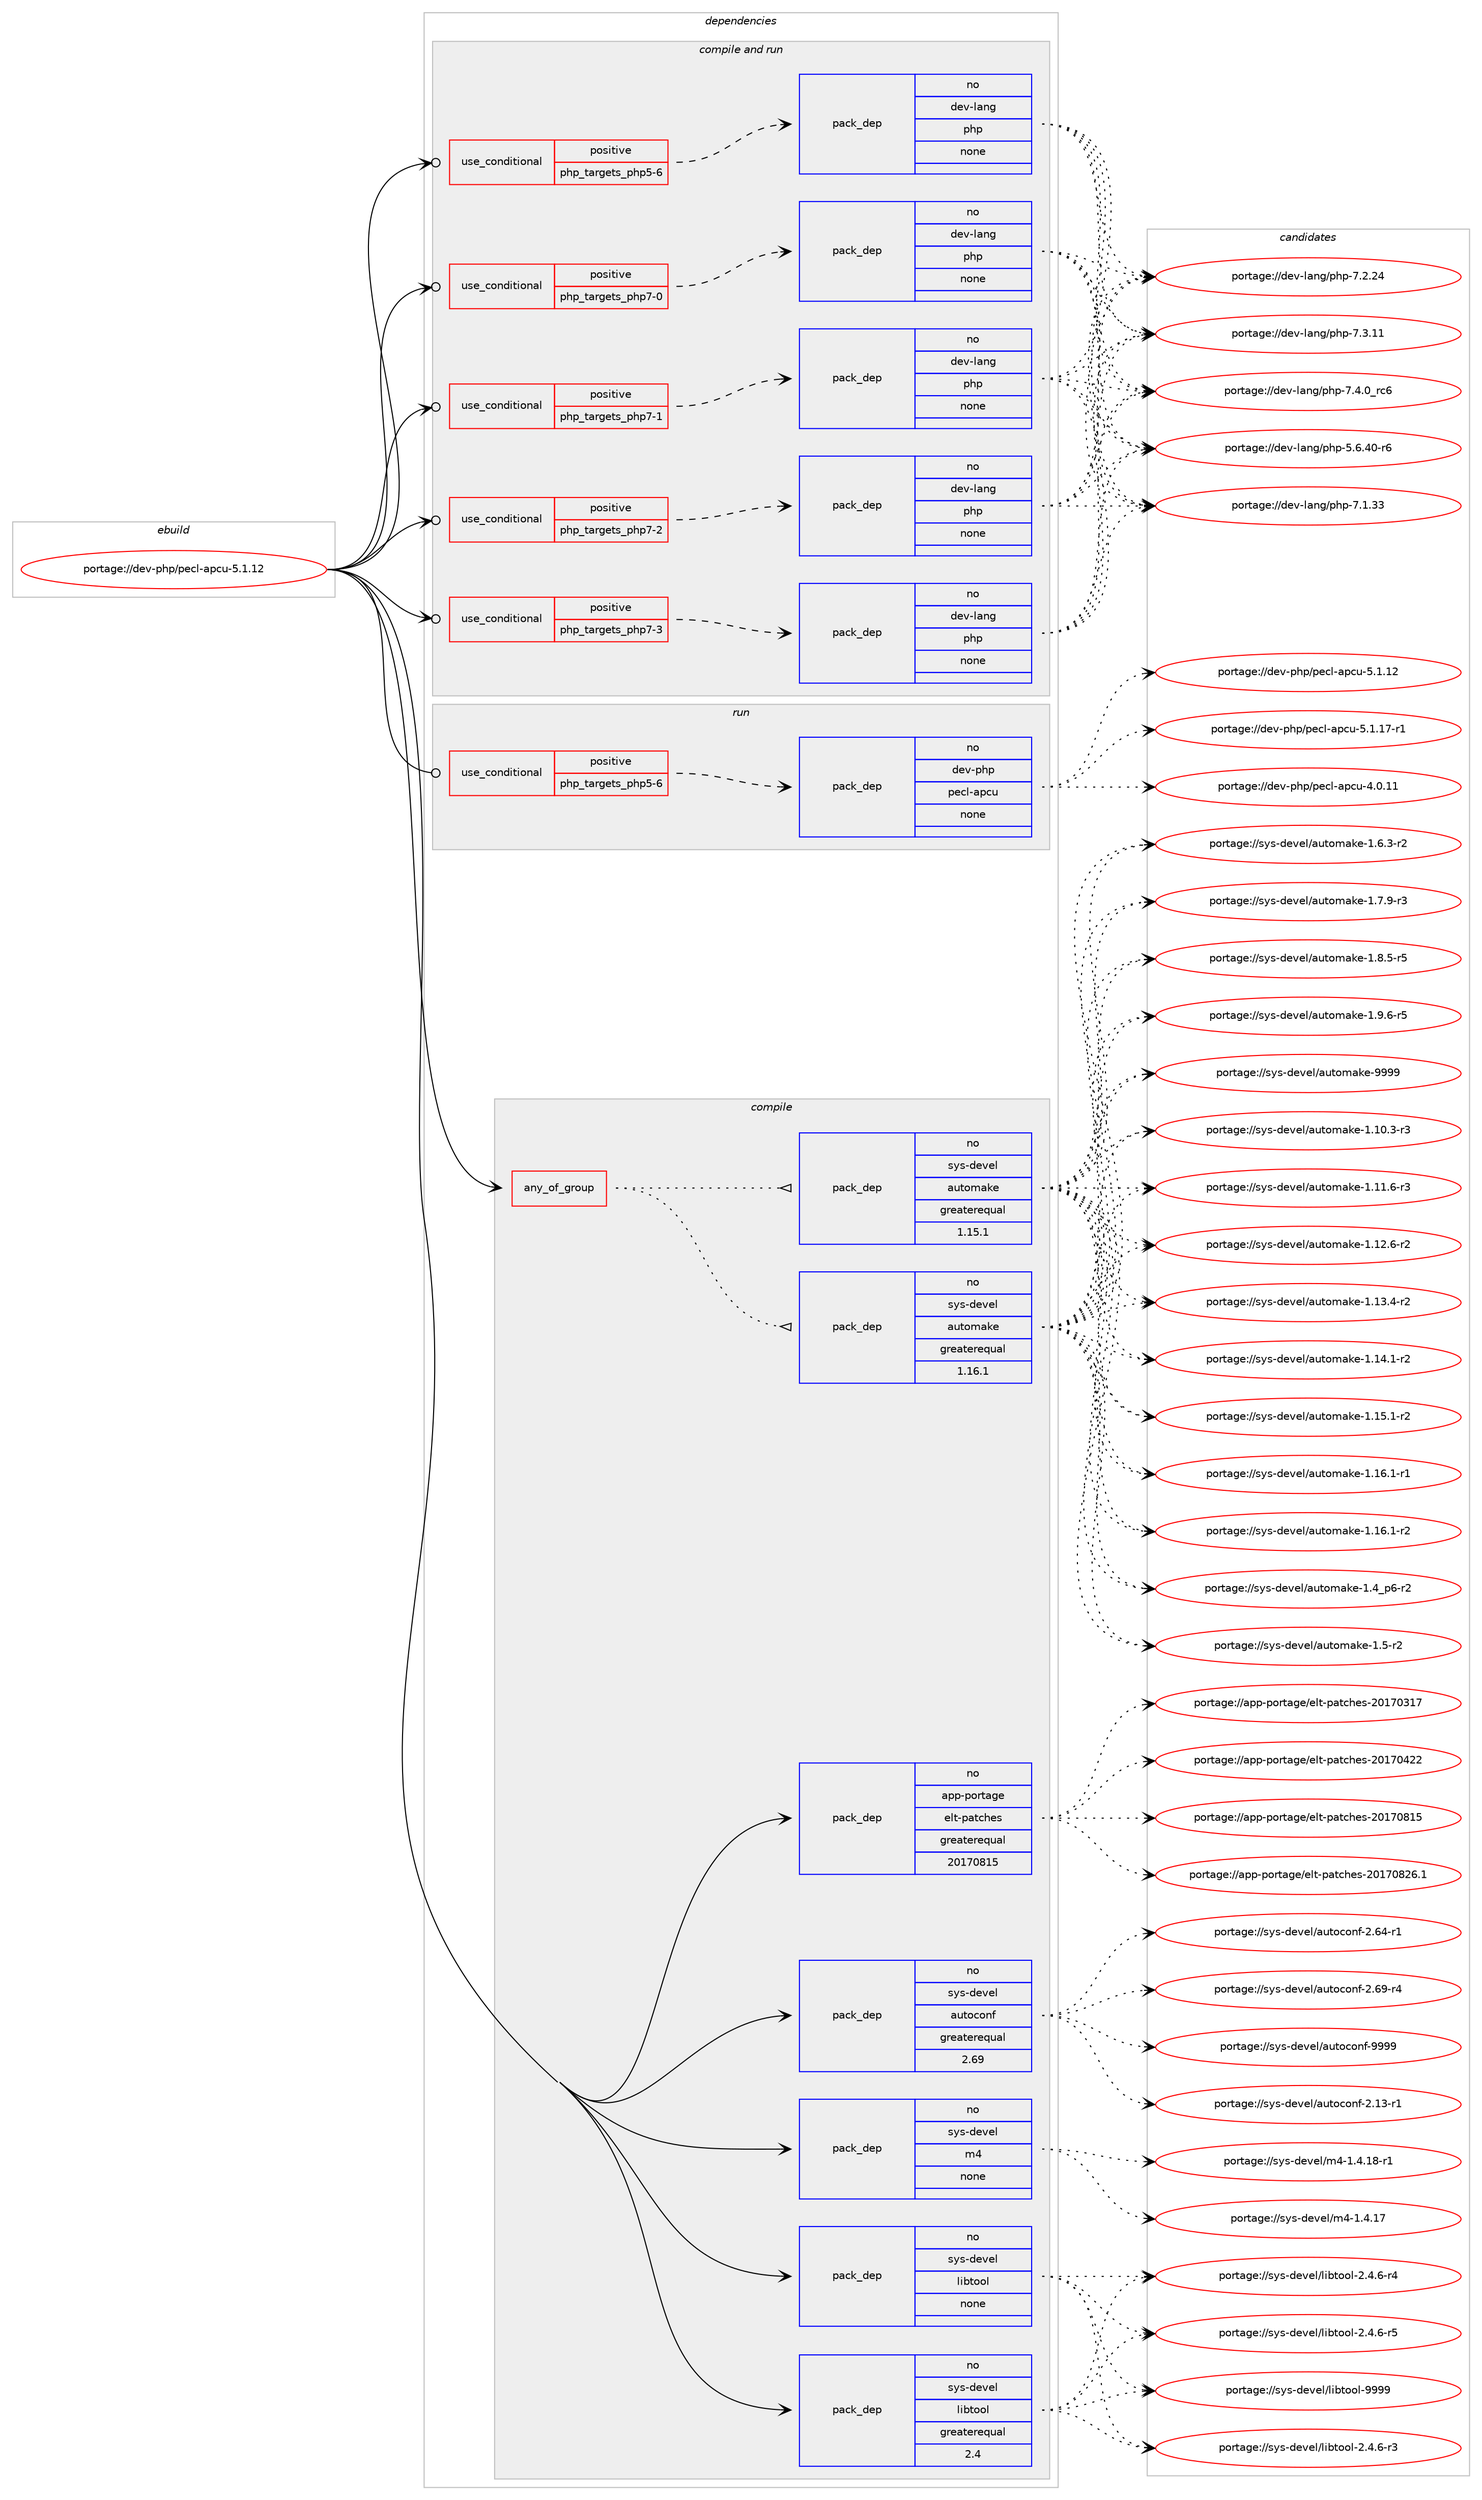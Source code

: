 digraph prolog {

# *************
# Graph options
# *************

newrank=true;
concentrate=true;
compound=true;
graph [rankdir=LR,fontname=Helvetica,fontsize=10,ranksep=1.5];#, ranksep=2.5, nodesep=0.2];
edge  [arrowhead=vee];
node  [fontname=Helvetica,fontsize=10];

# **********
# The ebuild
# **********

subgraph cluster_leftcol {
color=gray;
rank=same;
label=<<i>ebuild</i>>;
id [label="portage://dev-php/pecl-apcu-5.1.12", color=red, width=4, href="../dev-php/pecl-apcu-5.1.12.svg"];
}

# ****************
# The dependencies
# ****************

subgraph cluster_midcol {
color=gray;
label=<<i>dependencies</i>>;
subgraph cluster_compile {
fillcolor="#eeeeee";
style=filled;
label=<<i>compile</i>>;
subgraph any3140 {
dependency124645 [label=<<TABLE BORDER="0" CELLBORDER="1" CELLSPACING="0" CELLPADDING="4"><TR><TD CELLPADDING="10">any_of_group</TD></TR></TABLE>>, shape=none, color=red];subgraph pack97351 {
dependency124646 [label=<<TABLE BORDER="0" CELLBORDER="1" CELLSPACING="0" CELLPADDING="4" WIDTH="220"><TR><TD ROWSPAN="6" CELLPADDING="30">pack_dep</TD></TR><TR><TD WIDTH="110">no</TD></TR><TR><TD>sys-devel</TD></TR><TR><TD>automake</TD></TR><TR><TD>greaterequal</TD></TR><TR><TD>1.16.1</TD></TR></TABLE>>, shape=none, color=blue];
}
dependency124645:e -> dependency124646:w [weight=20,style="dotted",arrowhead="oinv"];
subgraph pack97352 {
dependency124647 [label=<<TABLE BORDER="0" CELLBORDER="1" CELLSPACING="0" CELLPADDING="4" WIDTH="220"><TR><TD ROWSPAN="6" CELLPADDING="30">pack_dep</TD></TR><TR><TD WIDTH="110">no</TD></TR><TR><TD>sys-devel</TD></TR><TR><TD>automake</TD></TR><TR><TD>greaterequal</TD></TR><TR><TD>1.15.1</TD></TR></TABLE>>, shape=none, color=blue];
}
dependency124645:e -> dependency124647:w [weight=20,style="dotted",arrowhead="oinv"];
}
id:e -> dependency124645:w [weight=20,style="solid",arrowhead="vee"];
subgraph pack97353 {
dependency124648 [label=<<TABLE BORDER="0" CELLBORDER="1" CELLSPACING="0" CELLPADDING="4" WIDTH="220"><TR><TD ROWSPAN="6" CELLPADDING="30">pack_dep</TD></TR><TR><TD WIDTH="110">no</TD></TR><TR><TD>app-portage</TD></TR><TR><TD>elt-patches</TD></TR><TR><TD>greaterequal</TD></TR><TR><TD>20170815</TD></TR></TABLE>>, shape=none, color=blue];
}
id:e -> dependency124648:w [weight=20,style="solid",arrowhead="vee"];
subgraph pack97354 {
dependency124649 [label=<<TABLE BORDER="0" CELLBORDER="1" CELLSPACING="0" CELLPADDING="4" WIDTH="220"><TR><TD ROWSPAN="6" CELLPADDING="30">pack_dep</TD></TR><TR><TD WIDTH="110">no</TD></TR><TR><TD>sys-devel</TD></TR><TR><TD>autoconf</TD></TR><TR><TD>greaterequal</TD></TR><TR><TD>2.69</TD></TR></TABLE>>, shape=none, color=blue];
}
id:e -> dependency124649:w [weight=20,style="solid",arrowhead="vee"];
subgraph pack97355 {
dependency124650 [label=<<TABLE BORDER="0" CELLBORDER="1" CELLSPACING="0" CELLPADDING="4" WIDTH="220"><TR><TD ROWSPAN="6" CELLPADDING="30">pack_dep</TD></TR><TR><TD WIDTH="110">no</TD></TR><TR><TD>sys-devel</TD></TR><TR><TD>libtool</TD></TR><TR><TD>greaterequal</TD></TR><TR><TD>2.4</TD></TR></TABLE>>, shape=none, color=blue];
}
id:e -> dependency124650:w [weight=20,style="solid",arrowhead="vee"];
subgraph pack97356 {
dependency124651 [label=<<TABLE BORDER="0" CELLBORDER="1" CELLSPACING="0" CELLPADDING="4" WIDTH="220"><TR><TD ROWSPAN="6" CELLPADDING="30">pack_dep</TD></TR><TR><TD WIDTH="110">no</TD></TR><TR><TD>sys-devel</TD></TR><TR><TD>libtool</TD></TR><TR><TD>none</TD></TR><TR><TD></TD></TR></TABLE>>, shape=none, color=blue];
}
id:e -> dependency124651:w [weight=20,style="solid",arrowhead="vee"];
subgraph pack97357 {
dependency124652 [label=<<TABLE BORDER="0" CELLBORDER="1" CELLSPACING="0" CELLPADDING="4" WIDTH="220"><TR><TD ROWSPAN="6" CELLPADDING="30">pack_dep</TD></TR><TR><TD WIDTH="110">no</TD></TR><TR><TD>sys-devel</TD></TR><TR><TD>m4</TD></TR><TR><TD>none</TD></TR><TR><TD></TD></TR></TABLE>>, shape=none, color=blue];
}
id:e -> dependency124652:w [weight=20,style="solid",arrowhead="vee"];
}
subgraph cluster_compileandrun {
fillcolor="#eeeeee";
style=filled;
label=<<i>compile and run</i>>;
subgraph cond24089 {
dependency124653 [label=<<TABLE BORDER="0" CELLBORDER="1" CELLSPACING="0" CELLPADDING="4"><TR><TD ROWSPAN="3" CELLPADDING="10">use_conditional</TD></TR><TR><TD>positive</TD></TR><TR><TD>php_targets_php5-6</TD></TR></TABLE>>, shape=none, color=red];
subgraph pack97358 {
dependency124654 [label=<<TABLE BORDER="0" CELLBORDER="1" CELLSPACING="0" CELLPADDING="4" WIDTH="220"><TR><TD ROWSPAN="6" CELLPADDING="30">pack_dep</TD></TR><TR><TD WIDTH="110">no</TD></TR><TR><TD>dev-lang</TD></TR><TR><TD>php</TD></TR><TR><TD>none</TD></TR><TR><TD></TD></TR></TABLE>>, shape=none, color=blue];
}
dependency124653:e -> dependency124654:w [weight=20,style="dashed",arrowhead="vee"];
}
id:e -> dependency124653:w [weight=20,style="solid",arrowhead="odotvee"];
subgraph cond24090 {
dependency124655 [label=<<TABLE BORDER="0" CELLBORDER="1" CELLSPACING="0" CELLPADDING="4"><TR><TD ROWSPAN="3" CELLPADDING="10">use_conditional</TD></TR><TR><TD>positive</TD></TR><TR><TD>php_targets_php7-0</TD></TR></TABLE>>, shape=none, color=red];
subgraph pack97359 {
dependency124656 [label=<<TABLE BORDER="0" CELLBORDER="1" CELLSPACING="0" CELLPADDING="4" WIDTH="220"><TR><TD ROWSPAN="6" CELLPADDING="30">pack_dep</TD></TR><TR><TD WIDTH="110">no</TD></TR><TR><TD>dev-lang</TD></TR><TR><TD>php</TD></TR><TR><TD>none</TD></TR><TR><TD></TD></TR></TABLE>>, shape=none, color=blue];
}
dependency124655:e -> dependency124656:w [weight=20,style="dashed",arrowhead="vee"];
}
id:e -> dependency124655:w [weight=20,style="solid",arrowhead="odotvee"];
subgraph cond24091 {
dependency124657 [label=<<TABLE BORDER="0" CELLBORDER="1" CELLSPACING="0" CELLPADDING="4"><TR><TD ROWSPAN="3" CELLPADDING="10">use_conditional</TD></TR><TR><TD>positive</TD></TR><TR><TD>php_targets_php7-1</TD></TR></TABLE>>, shape=none, color=red];
subgraph pack97360 {
dependency124658 [label=<<TABLE BORDER="0" CELLBORDER="1" CELLSPACING="0" CELLPADDING="4" WIDTH="220"><TR><TD ROWSPAN="6" CELLPADDING="30">pack_dep</TD></TR><TR><TD WIDTH="110">no</TD></TR><TR><TD>dev-lang</TD></TR><TR><TD>php</TD></TR><TR><TD>none</TD></TR><TR><TD></TD></TR></TABLE>>, shape=none, color=blue];
}
dependency124657:e -> dependency124658:w [weight=20,style="dashed",arrowhead="vee"];
}
id:e -> dependency124657:w [weight=20,style="solid",arrowhead="odotvee"];
subgraph cond24092 {
dependency124659 [label=<<TABLE BORDER="0" CELLBORDER="1" CELLSPACING="0" CELLPADDING="4"><TR><TD ROWSPAN="3" CELLPADDING="10">use_conditional</TD></TR><TR><TD>positive</TD></TR><TR><TD>php_targets_php7-2</TD></TR></TABLE>>, shape=none, color=red];
subgraph pack97361 {
dependency124660 [label=<<TABLE BORDER="0" CELLBORDER="1" CELLSPACING="0" CELLPADDING="4" WIDTH="220"><TR><TD ROWSPAN="6" CELLPADDING="30">pack_dep</TD></TR><TR><TD WIDTH="110">no</TD></TR><TR><TD>dev-lang</TD></TR><TR><TD>php</TD></TR><TR><TD>none</TD></TR><TR><TD></TD></TR></TABLE>>, shape=none, color=blue];
}
dependency124659:e -> dependency124660:w [weight=20,style="dashed",arrowhead="vee"];
}
id:e -> dependency124659:w [weight=20,style="solid",arrowhead="odotvee"];
subgraph cond24093 {
dependency124661 [label=<<TABLE BORDER="0" CELLBORDER="1" CELLSPACING="0" CELLPADDING="4"><TR><TD ROWSPAN="3" CELLPADDING="10">use_conditional</TD></TR><TR><TD>positive</TD></TR><TR><TD>php_targets_php7-3</TD></TR></TABLE>>, shape=none, color=red];
subgraph pack97362 {
dependency124662 [label=<<TABLE BORDER="0" CELLBORDER="1" CELLSPACING="0" CELLPADDING="4" WIDTH="220"><TR><TD ROWSPAN="6" CELLPADDING="30">pack_dep</TD></TR><TR><TD WIDTH="110">no</TD></TR><TR><TD>dev-lang</TD></TR><TR><TD>php</TD></TR><TR><TD>none</TD></TR><TR><TD></TD></TR></TABLE>>, shape=none, color=blue];
}
dependency124661:e -> dependency124662:w [weight=20,style="dashed",arrowhead="vee"];
}
id:e -> dependency124661:w [weight=20,style="solid",arrowhead="odotvee"];
}
subgraph cluster_run {
fillcolor="#eeeeee";
style=filled;
label=<<i>run</i>>;
subgraph cond24094 {
dependency124663 [label=<<TABLE BORDER="0" CELLBORDER="1" CELLSPACING="0" CELLPADDING="4"><TR><TD ROWSPAN="3" CELLPADDING="10">use_conditional</TD></TR><TR><TD>positive</TD></TR><TR><TD>php_targets_php5-6</TD></TR></TABLE>>, shape=none, color=red];
subgraph pack97363 {
dependency124664 [label=<<TABLE BORDER="0" CELLBORDER="1" CELLSPACING="0" CELLPADDING="4" WIDTH="220"><TR><TD ROWSPAN="6" CELLPADDING="30">pack_dep</TD></TR><TR><TD WIDTH="110">no</TD></TR><TR><TD>dev-php</TD></TR><TR><TD>pecl-apcu</TD></TR><TR><TD>none</TD></TR><TR><TD></TD></TR></TABLE>>, shape=none, color=blue];
}
dependency124663:e -> dependency124664:w [weight=20,style="dashed",arrowhead="vee"];
}
id:e -> dependency124663:w [weight=20,style="solid",arrowhead="odot"];
}
}

# **************
# The candidates
# **************

subgraph cluster_choices {
rank=same;
color=gray;
label=<<i>candidates</i>>;

subgraph choice97351 {
color=black;
nodesep=1;
choiceportage11512111545100101118101108479711711611110997107101454946494846514511451 [label="portage://sys-devel/automake-1.10.3-r3", color=red, width=4,href="../sys-devel/automake-1.10.3-r3.svg"];
choiceportage11512111545100101118101108479711711611110997107101454946494946544511451 [label="portage://sys-devel/automake-1.11.6-r3", color=red, width=4,href="../sys-devel/automake-1.11.6-r3.svg"];
choiceportage11512111545100101118101108479711711611110997107101454946495046544511450 [label="portage://sys-devel/automake-1.12.6-r2", color=red, width=4,href="../sys-devel/automake-1.12.6-r2.svg"];
choiceportage11512111545100101118101108479711711611110997107101454946495146524511450 [label="portage://sys-devel/automake-1.13.4-r2", color=red, width=4,href="../sys-devel/automake-1.13.4-r2.svg"];
choiceportage11512111545100101118101108479711711611110997107101454946495246494511450 [label="portage://sys-devel/automake-1.14.1-r2", color=red, width=4,href="../sys-devel/automake-1.14.1-r2.svg"];
choiceportage11512111545100101118101108479711711611110997107101454946495346494511450 [label="portage://sys-devel/automake-1.15.1-r2", color=red, width=4,href="../sys-devel/automake-1.15.1-r2.svg"];
choiceportage11512111545100101118101108479711711611110997107101454946495446494511449 [label="portage://sys-devel/automake-1.16.1-r1", color=red, width=4,href="../sys-devel/automake-1.16.1-r1.svg"];
choiceportage11512111545100101118101108479711711611110997107101454946495446494511450 [label="portage://sys-devel/automake-1.16.1-r2", color=red, width=4,href="../sys-devel/automake-1.16.1-r2.svg"];
choiceportage115121115451001011181011084797117116111109971071014549465295112544511450 [label="portage://sys-devel/automake-1.4_p6-r2", color=red, width=4,href="../sys-devel/automake-1.4_p6-r2.svg"];
choiceportage11512111545100101118101108479711711611110997107101454946534511450 [label="portage://sys-devel/automake-1.5-r2", color=red, width=4,href="../sys-devel/automake-1.5-r2.svg"];
choiceportage115121115451001011181011084797117116111109971071014549465446514511450 [label="portage://sys-devel/automake-1.6.3-r2", color=red, width=4,href="../sys-devel/automake-1.6.3-r2.svg"];
choiceportage115121115451001011181011084797117116111109971071014549465546574511451 [label="portage://sys-devel/automake-1.7.9-r3", color=red, width=4,href="../sys-devel/automake-1.7.9-r3.svg"];
choiceportage115121115451001011181011084797117116111109971071014549465646534511453 [label="portage://sys-devel/automake-1.8.5-r5", color=red, width=4,href="../sys-devel/automake-1.8.5-r5.svg"];
choiceportage115121115451001011181011084797117116111109971071014549465746544511453 [label="portage://sys-devel/automake-1.9.6-r5", color=red, width=4,href="../sys-devel/automake-1.9.6-r5.svg"];
choiceportage115121115451001011181011084797117116111109971071014557575757 [label="portage://sys-devel/automake-9999", color=red, width=4,href="../sys-devel/automake-9999.svg"];
dependency124646:e -> choiceportage11512111545100101118101108479711711611110997107101454946494846514511451:w [style=dotted,weight="100"];
dependency124646:e -> choiceportage11512111545100101118101108479711711611110997107101454946494946544511451:w [style=dotted,weight="100"];
dependency124646:e -> choiceportage11512111545100101118101108479711711611110997107101454946495046544511450:w [style=dotted,weight="100"];
dependency124646:e -> choiceportage11512111545100101118101108479711711611110997107101454946495146524511450:w [style=dotted,weight="100"];
dependency124646:e -> choiceportage11512111545100101118101108479711711611110997107101454946495246494511450:w [style=dotted,weight="100"];
dependency124646:e -> choiceportage11512111545100101118101108479711711611110997107101454946495346494511450:w [style=dotted,weight="100"];
dependency124646:e -> choiceportage11512111545100101118101108479711711611110997107101454946495446494511449:w [style=dotted,weight="100"];
dependency124646:e -> choiceportage11512111545100101118101108479711711611110997107101454946495446494511450:w [style=dotted,weight="100"];
dependency124646:e -> choiceportage115121115451001011181011084797117116111109971071014549465295112544511450:w [style=dotted,weight="100"];
dependency124646:e -> choiceportage11512111545100101118101108479711711611110997107101454946534511450:w [style=dotted,weight="100"];
dependency124646:e -> choiceportage115121115451001011181011084797117116111109971071014549465446514511450:w [style=dotted,weight="100"];
dependency124646:e -> choiceportage115121115451001011181011084797117116111109971071014549465546574511451:w [style=dotted,weight="100"];
dependency124646:e -> choiceportage115121115451001011181011084797117116111109971071014549465646534511453:w [style=dotted,weight="100"];
dependency124646:e -> choiceportage115121115451001011181011084797117116111109971071014549465746544511453:w [style=dotted,weight="100"];
dependency124646:e -> choiceportage115121115451001011181011084797117116111109971071014557575757:w [style=dotted,weight="100"];
}
subgraph choice97352 {
color=black;
nodesep=1;
choiceportage11512111545100101118101108479711711611110997107101454946494846514511451 [label="portage://sys-devel/automake-1.10.3-r3", color=red, width=4,href="../sys-devel/automake-1.10.3-r3.svg"];
choiceportage11512111545100101118101108479711711611110997107101454946494946544511451 [label="portage://sys-devel/automake-1.11.6-r3", color=red, width=4,href="../sys-devel/automake-1.11.6-r3.svg"];
choiceportage11512111545100101118101108479711711611110997107101454946495046544511450 [label="portage://sys-devel/automake-1.12.6-r2", color=red, width=4,href="../sys-devel/automake-1.12.6-r2.svg"];
choiceportage11512111545100101118101108479711711611110997107101454946495146524511450 [label="portage://sys-devel/automake-1.13.4-r2", color=red, width=4,href="../sys-devel/automake-1.13.4-r2.svg"];
choiceportage11512111545100101118101108479711711611110997107101454946495246494511450 [label="portage://sys-devel/automake-1.14.1-r2", color=red, width=4,href="../sys-devel/automake-1.14.1-r2.svg"];
choiceportage11512111545100101118101108479711711611110997107101454946495346494511450 [label="portage://sys-devel/automake-1.15.1-r2", color=red, width=4,href="../sys-devel/automake-1.15.1-r2.svg"];
choiceportage11512111545100101118101108479711711611110997107101454946495446494511449 [label="portage://sys-devel/automake-1.16.1-r1", color=red, width=4,href="../sys-devel/automake-1.16.1-r1.svg"];
choiceportage11512111545100101118101108479711711611110997107101454946495446494511450 [label="portage://sys-devel/automake-1.16.1-r2", color=red, width=4,href="../sys-devel/automake-1.16.1-r2.svg"];
choiceportage115121115451001011181011084797117116111109971071014549465295112544511450 [label="portage://sys-devel/automake-1.4_p6-r2", color=red, width=4,href="../sys-devel/automake-1.4_p6-r2.svg"];
choiceportage11512111545100101118101108479711711611110997107101454946534511450 [label="portage://sys-devel/automake-1.5-r2", color=red, width=4,href="../sys-devel/automake-1.5-r2.svg"];
choiceportage115121115451001011181011084797117116111109971071014549465446514511450 [label="portage://sys-devel/automake-1.6.3-r2", color=red, width=4,href="../sys-devel/automake-1.6.3-r2.svg"];
choiceportage115121115451001011181011084797117116111109971071014549465546574511451 [label="portage://sys-devel/automake-1.7.9-r3", color=red, width=4,href="../sys-devel/automake-1.7.9-r3.svg"];
choiceportage115121115451001011181011084797117116111109971071014549465646534511453 [label="portage://sys-devel/automake-1.8.5-r5", color=red, width=4,href="../sys-devel/automake-1.8.5-r5.svg"];
choiceportage115121115451001011181011084797117116111109971071014549465746544511453 [label="portage://sys-devel/automake-1.9.6-r5", color=red, width=4,href="../sys-devel/automake-1.9.6-r5.svg"];
choiceportage115121115451001011181011084797117116111109971071014557575757 [label="portage://sys-devel/automake-9999", color=red, width=4,href="../sys-devel/automake-9999.svg"];
dependency124647:e -> choiceportage11512111545100101118101108479711711611110997107101454946494846514511451:w [style=dotted,weight="100"];
dependency124647:e -> choiceportage11512111545100101118101108479711711611110997107101454946494946544511451:w [style=dotted,weight="100"];
dependency124647:e -> choiceportage11512111545100101118101108479711711611110997107101454946495046544511450:w [style=dotted,weight="100"];
dependency124647:e -> choiceportage11512111545100101118101108479711711611110997107101454946495146524511450:w [style=dotted,weight="100"];
dependency124647:e -> choiceportage11512111545100101118101108479711711611110997107101454946495246494511450:w [style=dotted,weight="100"];
dependency124647:e -> choiceportage11512111545100101118101108479711711611110997107101454946495346494511450:w [style=dotted,weight="100"];
dependency124647:e -> choiceportage11512111545100101118101108479711711611110997107101454946495446494511449:w [style=dotted,weight="100"];
dependency124647:e -> choiceportage11512111545100101118101108479711711611110997107101454946495446494511450:w [style=dotted,weight="100"];
dependency124647:e -> choiceportage115121115451001011181011084797117116111109971071014549465295112544511450:w [style=dotted,weight="100"];
dependency124647:e -> choiceportage11512111545100101118101108479711711611110997107101454946534511450:w [style=dotted,weight="100"];
dependency124647:e -> choiceportage115121115451001011181011084797117116111109971071014549465446514511450:w [style=dotted,weight="100"];
dependency124647:e -> choiceportage115121115451001011181011084797117116111109971071014549465546574511451:w [style=dotted,weight="100"];
dependency124647:e -> choiceportage115121115451001011181011084797117116111109971071014549465646534511453:w [style=dotted,weight="100"];
dependency124647:e -> choiceportage115121115451001011181011084797117116111109971071014549465746544511453:w [style=dotted,weight="100"];
dependency124647:e -> choiceportage115121115451001011181011084797117116111109971071014557575757:w [style=dotted,weight="100"];
}
subgraph choice97353 {
color=black;
nodesep=1;
choiceportage97112112451121111141169710310147101108116451129711699104101115455048495548514955 [label="portage://app-portage/elt-patches-20170317", color=red, width=4,href="../app-portage/elt-patches-20170317.svg"];
choiceportage97112112451121111141169710310147101108116451129711699104101115455048495548525050 [label="portage://app-portage/elt-patches-20170422", color=red, width=4,href="../app-portage/elt-patches-20170422.svg"];
choiceportage97112112451121111141169710310147101108116451129711699104101115455048495548564953 [label="portage://app-portage/elt-patches-20170815", color=red, width=4,href="../app-portage/elt-patches-20170815.svg"];
choiceportage971121124511211111411697103101471011081164511297116991041011154550484955485650544649 [label="portage://app-portage/elt-patches-20170826.1", color=red, width=4,href="../app-portage/elt-patches-20170826.1.svg"];
dependency124648:e -> choiceportage97112112451121111141169710310147101108116451129711699104101115455048495548514955:w [style=dotted,weight="100"];
dependency124648:e -> choiceportage97112112451121111141169710310147101108116451129711699104101115455048495548525050:w [style=dotted,weight="100"];
dependency124648:e -> choiceportage97112112451121111141169710310147101108116451129711699104101115455048495548564953:w [style=dotted,weight="100"];
dependency124648:e -> choiceportage971121124511211111411697103101471011081164511297116991041011154550484955485650544649:w [style=dotted,weight="100"];
}
subgraph choice97354 {
color=black;
nodesep=1;
choiceportage1151211154510010111810110847971171161119911111010245504649514511449 [label="portage://sys-devel/autoconf-2.13-r1", color=red, width=4,href="../sys-devel/autoconf-2.13-r1.svg"];
choiceportage1151211154510010111810110847971171161119911111010245504654524511449 [label="portage://sys-devel/autoconf-2.64-r1", color=red, width=4,href="../sys-devel/autoconf-2.64-r1.svg"];
choiceportage1151211154510010111810110847971171161119911111010245504654574511452 [label="portage://sys-devel/autoconf-2.69-r4", color=red, width=4,href="../sys-devel/autoconf-2.69-r4.svg"];
choiceportage115121115451001011181011084797117116111991111101024557575757 [label="portage://sys-devel/autoconf-9999", color=red, width=4,href="../sys-devel/autoconf-9999.svg"];
dependency124649:e -> choiceportage1151211154510010111810110847971171161119911111010245504649514511449:w [style=dotted,weight="100"];
dependency124649:e -> choiceportage1151211154510010111810110847971171161119911111010245504654524511449:w [style=dotted,weight="100"];
dependency124649:e -> choiceportage1151211154510010111810110847971171161119911111010245504654574511452:w [style=dotted,weight="100"];
dependency124649:e -> choiceportage115121115451001011181011084797117116111991111101024557575757:w [style=dotted,weight="100"];
}
subgraph choice97355 {
color=black;
nodesep=1;
choiceportage1151211154510010111810110847108105981161111111084550465246544511451 [label="portage://sys-devel/libtool-2.4.6-r3", color=red, width=4,href="../sys-devel/libtool-2.4.6-r3.svg"];
choiceportage1151211154510010111810110847108105981161111111084550465246544511452 [label="portage://sys-devel/libtool-2.4.6-r4", color=red, width=4,href="../sys-devel/libtool-2.4.6-r4.svg"];
choiceportage1151211154510010111810110847108105981161111111084550465246544511453 [label="portage://sys-devel/libtool-2.4.6-r5", color=red, width=4,href="../sys-devel/libtool-2.4.6-r5.svg"];
choiceportage1151211154510010111810110847108105981161111111084557575757 [label="portage://sys-devel/libtool-9999", color=red, width=4,href="../sys-devel/libtool-9999.svg"];
dependency124650:e -> choiceportage1151211154510010111810110847108105981161111111084550465246544511451:w [style=dotted,weight="100"];
dependency124650:e -> choiceportage1151211154510010111810110847108105981161111111084550465246544511452:w [style=dotted,weight="100"];
dependency124650:e -> choiceportage1151211154510010111810110847108105981161111111084550465246544511453:w [style=dotted,weight="100"];
dependency124650:e -> choiceportage1151211154510010111810110847108105981161111111084557575757:w [style=dotted,weight="100"];
}
subgraph choice97356 {
color=black;
nodesep=1;
choiceportage1151211154510010111810110847108105981161111111084550465246544511451 [label="portage://sys-devel/libtool-2.4.6-r3", color=red, width=4,href="../sys-devel/libtool-2.4.6-r3.svg"];
choiceportage1151211154510010111810110847108105981161111111084550465246544511452 [label="portage://sys-devel/libtool-2.4.6-r4", color=red, width=4,href="../sys-devel/libtool-2.4.6-r4.svg"];
choiceportage1151211154510010111810110847108105981161111111084550465246544511453 [label="portage://sys-devel/libtool-2.4.6-r5", color=red, width=4,href="../sys-devel/libtool-2.4.6-r5.svg"];
choiceportage1151211154510010111810110847108105981161111111084557575757 [label="portage://sys-devel/libtool-9999", color=red, width=4,href="../sys-devel/libtool-9999.svg"];
dependency124651:e -> choiceportage1151211154510010111810110847108105981161111111084550465246544511451:w [style=dotted,weight="100"];
dependency124651:e -> choiceportage1151211154510010111810110847108105981161111111084550465246544511452:w [style=dotted,weight="100"];
dependency124651:e -> choiceportage1151211154510010111810110847108105981161111111084550465246544511453:w [style=dotted,weight="100"];
dependency124651:e -> choiceportage1151211154510010111810110847108105981161111111084557575757:w [style=dotted,weight="100"];
}
subgraph choice97357 {
color=black;
nodesep=1;
choiceportage11512111545100101118101108471095245494652464955 [label="portage://sys-devel/m4-1.4.17", color=red, width=4,href="../sys-devel/m4-1.4.17.svg"];
choiceportage115121115451001011181011084710952454946524649564511449 [label="portage://sys-devel/m4-1.4.18-r1", color=red, width=4,href="../sys-devel/m4-1.4.18-r1.svg"];
dependency124652:e -> choiceportage11512111545100101118101108471095245494652464955:w [style=dotted,weight="100"];
dependency124652:e -> choiceportage115121115451001011181011084710952454946524649564511449:w [style=dotted,weight="100"];
}
subgraph choice97358 {
color=black;
nodesep=1;
choiceportage100101118451089711010347112104112455346544652484511454 [label="portage://dev-lang/php-5.6.40-r6", color=red, width=4,href="../dev-lang/php-5.6.40-r6.svg"];
choiceportage10010111845108971101034711210411245554649465151 [label="portage://dev-lang/php-7.1.33", color=red, width=4,href="../dev-lang/php-7.1.33.svg"];
choiceportage10010111845108971101034711210411245554650465052 [label="portage://dev-lang/php-7.2.24", color=red, width=4,href="../dev-lang/php-7.2.24.svg"];
choiceportage10010111845108971101034711210411245554651464949 [label="portage://dev-lang/php-7.3.11", color=red, width=4,href="../dev-lang/php-7.3.11.svg"];
choiceportage100101118451089711010347112104112455546524648951149954 [label="portage://dev-lang/php-7.4.0_rc6", color=red, width=4,href="../dev-lang/php-7.4.0_rc6.svg"];
dependency124654:e -> choiceportage100101118451089711010347112104112455346544652484511454:w [style=dotted,weight="100"];
dependency124654:e -> choiceportage10010111845108971101034711210411245554649465151:w [style=dotted,weight="100"];
dependency124654:e -> choiceportage10010111845108971101034711210411245554650465052:w [style=dotted,weight="100"];
dependency124654:e -> choiceportage10010111845108971101034711210411245554651464949:w [style=dotted,weight="100"];
dependency124654:e -> choiceportage100101118451089711010347112104112455546524648951149954:w [style=dotted,weight="100"];
}
subgraph choice97359 {
color=black;
nodesep=1;
choiceportage100101118451089711010347112104112455346544652484511454 [label="portage://dev-lang/php-5.6.40-r6", color=red, width=4,href="../dev-lang/php-5.6.40-r6.svg"];
choiceportage10010111845108971101034711210411245554649465151 [label="portage://dev-lang/php-7.1.33", color=red, width=4,href="../dev-lang/php-7.1.33.svg"];
choiceportage10010111845108971101034711210411245554650465052 [label="portage://dev-lang/php-7.2.24", color=red, width=4,href="../dev-lang/php-7.2.24.svg"];
choiceportage10010111845108971101034711210411245554651464949 [label="portage://dev-lang/php-7.3.11", color=red, width=4,href="../dev-lang/php-7.3.11.svg"];
choiceportage100101118451089711010347112104112455546524648951149954 [label="portage://dev-lang/php-7.4.0_rc6", color=red, width=4,href="../dev-lang/php-7.4.0_rc6.svg"];
dependency124656:e -> choiceportage100101118451089711010347112104112455346544652484511454:w [style=dotted,weight="100"];
dependency124656:e -> choiceportage10010111845108971101034711210411245554649465151:w [style=dotted,weight="100"];
dependency124656:e -> choiceportage10010111845108971101034711210411245554650465052:w [style=dotted,weight="100"];
dependency124656:e -> choiceportage10010111845108971101034711210411245554651464949:w [style=dotted,weight="100"];
dependency124656:e -> choiceportage100101118451089711010347112104112455546524648951149954:w [style=dotted,weight="100"];
}
subgraph choice97360 {
color=black;
nodesep=1;
choiceportage100101118451089711010347112104112455346544652484511454 [label="portage://dev-lang/php-5.6.40-r6", color=red, width=4,href="../dev-lang/php-5.6.40-r6.svg"];
choiceportage10010111845108971101034711210411245554649465151 [label="portage://dev-lang/php-7.1.33", color=red, width=4,href="../dev-lang/php-7.1.33.svg"];
choiceportage10010111845108971101034711210411245554650465052 [label="portage://dev-lang/php-7.2.24", color=red, width=4,href="../dev-lang/php-7.2.24.svg"];
choiceportage10010111845108971101034711210411245554651464949 [label="portage://dev-lang/php-7.3.11", color=red, width=4,href="../dev-lang/php-7.3.11.svg"];
choiceportage100101118451089711010347112104112455546524648951149954 [label="portage://dev-lang/php-7.4.0_rc6", color=red, width=4,href="../dev-lang/php-7.4.0_rc6.svg"];
dependency124658:e -> choiceportage100101118451089711010347112104112455346544652484511454:w [style=dotted,weight="100"];
dependency124658:e -> choiceportage10010111845108971101034711210411245554649465151:w [style=dotted,weight="100"];
dependency124658:e -> choiceportage10010111845108971101034711210411245554650465052:w [style=dotted,weight="100"];
dependency124658:e -> choiceportage10010111845108971101034711210411245554651464949:w [style=dotted,weight="100"];
dependency124658:e -> choiceportage100101118451089711010347112104112455546524648951149954:w [style=dotted,weight="100"];
}
subgraph choice97361 {
color=black;
nodesep=1;
choiceportage100101118451089711010347112104112455346544652484511454 [label="portage://dev-lang/php-5.6.40-r6", color=red, width=4,href="../dev-lang/php-5.6.40-r6.svg"];
choiceportage10010111845108971101034711210411245554649465151 [label="portage://dev-lang/php-7.1.33", color=red, width=4,href="../dev-lang/php-7.1.33.svg"];
choiceportage10010111845108971101034711210411245554650465052 [label="portage://dev-lang/php-7.2.24", color=red, width=4,href="../dev-lang/php-7.2.24.svg"];
choiceportage10010111845108971101034711210411245554651464949 [label="portage://dev-lang/php-7.3.11", color=red, width=4,href="../dev-lang/php-7.3.11.svg"];
choiceportage100101118451089711010347112104112455546524648951149954 [label="portage://dev-lang/php-7.4.0_rc6", color=red, width=4,href="../dev-lang/php-7.4.0_rc6.svg"];
dependency124660:e -> choiceportage100101118451089711010347112104112455346544652484511454:w [style=dotted,weight="100"];
dependency124660:e -> choiceportage10010111845108971101034711210411245554649465151:w [style=dotted,weight="100"];
dependency124660:e -> choiceportage10010111845108971101034711210411245554650465052:w [style=dotted,weight="100"];
dependency124660:e -> choiceportage10010111845108971101034711210411245554651464949:w [style=dotted,weight="100"];
dependency124660:e -> choiceportage100101118451089711010347112104112455546524648951149954:w [style=dotted,weight="100"];
}
subgraph choice97362 {
color=black;
nodesep=1;
choiceportage100101118451089711010347112104112455346544652484511454 [label="portage://dev-lang/php-5.6.40-r6", color=red, width=4,href="../dev-lang/php-5.6.40-r6.svg"];
choiceportage10010111845108971101034711210411245554649465151 [label="portage://dev-lang/php-7.1.33", color=red, width=4,href="../dev-lang/php-7.1.33.svg"];
choiceportage10010111845108971101034711210411245554650465052 [label="portage://dev-lang/php-7.2.24", color=red, width=4,href="../dev-lang/php-7.2.24.svg"];
choiceportage10010111845108971101034711210411245554651464949 [label="portage://dev-lang/php-7.3.11", color=red, width=4,href="../dev-lang/php-7.3.11.svg"];
choiceportage100101118451089711010347112104112455546524648951149954 [label="portage://dev-lang/php-7.4.0_rc6", color=red, width=4,href="../dev-lang/php-7.4.0_rc6.svg"];
dependency124662:e -> choiceportage100101118451089711010347112104112455346544652484511454:w [style=dotted,weight="100"];
dependency124662:e -> choiceportage10010111845108971101034711210411245554649465151:w [style=dotted,weight="100"];
dependency124662:e -> choiceportage10010111845108971101034711210411245554650465052:w [style=dotted,weight="100"];
dependency124662:e -> choiceportage10010111845108971101034711210411245554651464949:w [style=dotted,weight="100"];
dependency124662:e -> choiceportage100101118451089711010347112104112455546524648951149954:w [style=dotted,weight="100"];
}
subgraph choice97363 {
color=black;
nodesep=1;
choiceportage10010111845112104112471121019910845971129911745524648464949 [label="portage://dev-php/pecl-apcu-4.0.11", color=red, width=4,href="../dev-php/pecl-apcu-4.0.11.svg"];
choiceportage10010111845112104112471121019910845971129911745534649464950 [label="portage://dev-php/pecl-apcu-5.1.12", color=red, width=4,href="../dev-php/pecl-apcu-5.1.12.svg"];
choiceportage100101118451121041124711210199108459711299117455346494649554511449 [label="portage://dev-php/pecl-apcu-5.1.17-r1", color=red, width=4,href="../dev-php/pecl-apcu-5.1.17-r1.svg"];
dependency124664:e -> choiceportage10010111845112104112471121019910845971129911745524648464949:w [style=dotted,weight="100"];
dependency124664:e -> choiceportage10010111845112104112471121019910845971129911745534649464950:w [style=dotted,weight="100"];
dependency124664:e -> choiceportage100101118451121041124711210199108459711299117455346494649554511449:w [style=dotted,weight="100"];
}
}

}
